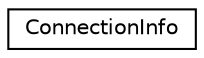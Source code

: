 digraph "Graphical Class Hierarchy"
{
 // INTERACTIVE_SVG=YES
  edge [fontname="Helvetica",fontsize="10",labelfontname="Helvetica",labelfontsize="10"];
  node [fontname="Helvetica",fontsize="10",shape=record];
  rankdir="LR";
  Node1 [label="ConnectionInfo",height=0.2,width=0.4,color="black", fillcolor="white", style="filled",URL="$class_m_h_a_l___p_f_1_1_connection_info.html"];
}
